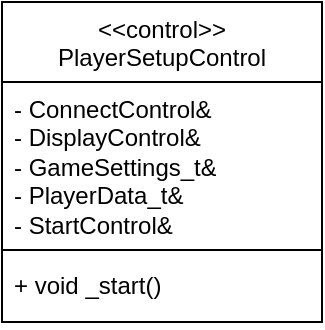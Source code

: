 <mxfile version="21.6.8" type="device">
  <diagram name="Page-1" id="xxN2pcB3O675SsCtO8AX">
    <mxGraphModel dx="317" dy="494" grid="1" gridSize="10" guides="1" tooltips="1" connect="1" arrows="1" fold="1" page="1" pageScale="1" pageWidth="827" pageHeight="1169" math="0" shadow="0">
      <root>
        <mxCell id="0" />
        <mxCell id="1" parent="0" />
        <mxCell id="3HDc481PHAWaFetSHEmJ-1" value="&lt;span style=&quot;font-weight: normal;&quot;&gt;&amp;lt;&amp;lt;control&amp;gt;&amp;gt;&lt;br&gt;PlayerSetupControl&lt;br&gt;&lt;/span&gt;" style="swimlane;fontStyle=1;align=center;verticalAlign=top;childLayout=stackLayout;horizontal=1;startSize=40;horizontalStack=0;resizeParent=1;resizeParentMax=0;resizeLast=0;collapsible=1;marginBottom=0;whiteSpace=wrap;html=1;" vertex="1" parent="1">
          <mxGeometry x="160" y="310" width="160" height="160" as="geometry" />
        </mxCell>
        <mxCell id="3HDc481PHAWaFetSHEmJ-2" value="- ConnectControl&amp;amp;&lt;br&gt;- DisplayControl&amp;amp;&lt;br&gt;- GameSettings_t&amp;amp;&lt;br&gt;- PlayerData_t&amp;amp;&lt;br&gt;- StartControl&amp;amp;" style="text;strokeColor=none;fillColor=none;align=left;verticalAlign=top;spacingLeft=4;spacingRight=4;overflow=hidden;rotatable=0;points=[[0,0.5],[1,0.5]];portConstraint=eastwest;whiteSpace=wrap;html=1;" vertex="1" parent="3HDc481PHAWaFetSHEmJ-1">
          <mxGeometry y="40" width="160" height="80" as="geometry" />
        </mxCell>
        <mxCell id="3HDc481PHAWaFetSHEmJ-3" value="" style="line;strokeWidth=1;fillColor=none;align=left;verticalAlign=middle;spacingTop=-1;spacingLeft=3;spacingRight=3;rotatable=0;labelPosition=right;points=[];portConstraint=eastwest;strokeColor=inherit;" vertex="1" parent="3HDc481PHAWaFetSHEmJ-1">
          <mxGeometry y="120" width="160" height="8" as="geometry" />
        </mxCell>
        <mxCell id="3HDc481PHAWaFetSHEmJ-4" value="+ void _start()" style="text;strokeColor=none;fillColor=none;align=left;verticalAlign=top;spacingLeft=4;spacingRight=4;overflow=hidden;rotatable=0;points=[[0,0.5],[1,0.5]];portConstraint=eastwest;whiteSpace=wrap;html=1;" vertex="1" parent="3HDc481PHAWaFetSHEmJ-1">
          <mxGeometry y="128" width="160" height="32" as="geometry" />
        </mxCell>
      </root>
    </mxGraphModel>
  </diagram>
</mxfile>
